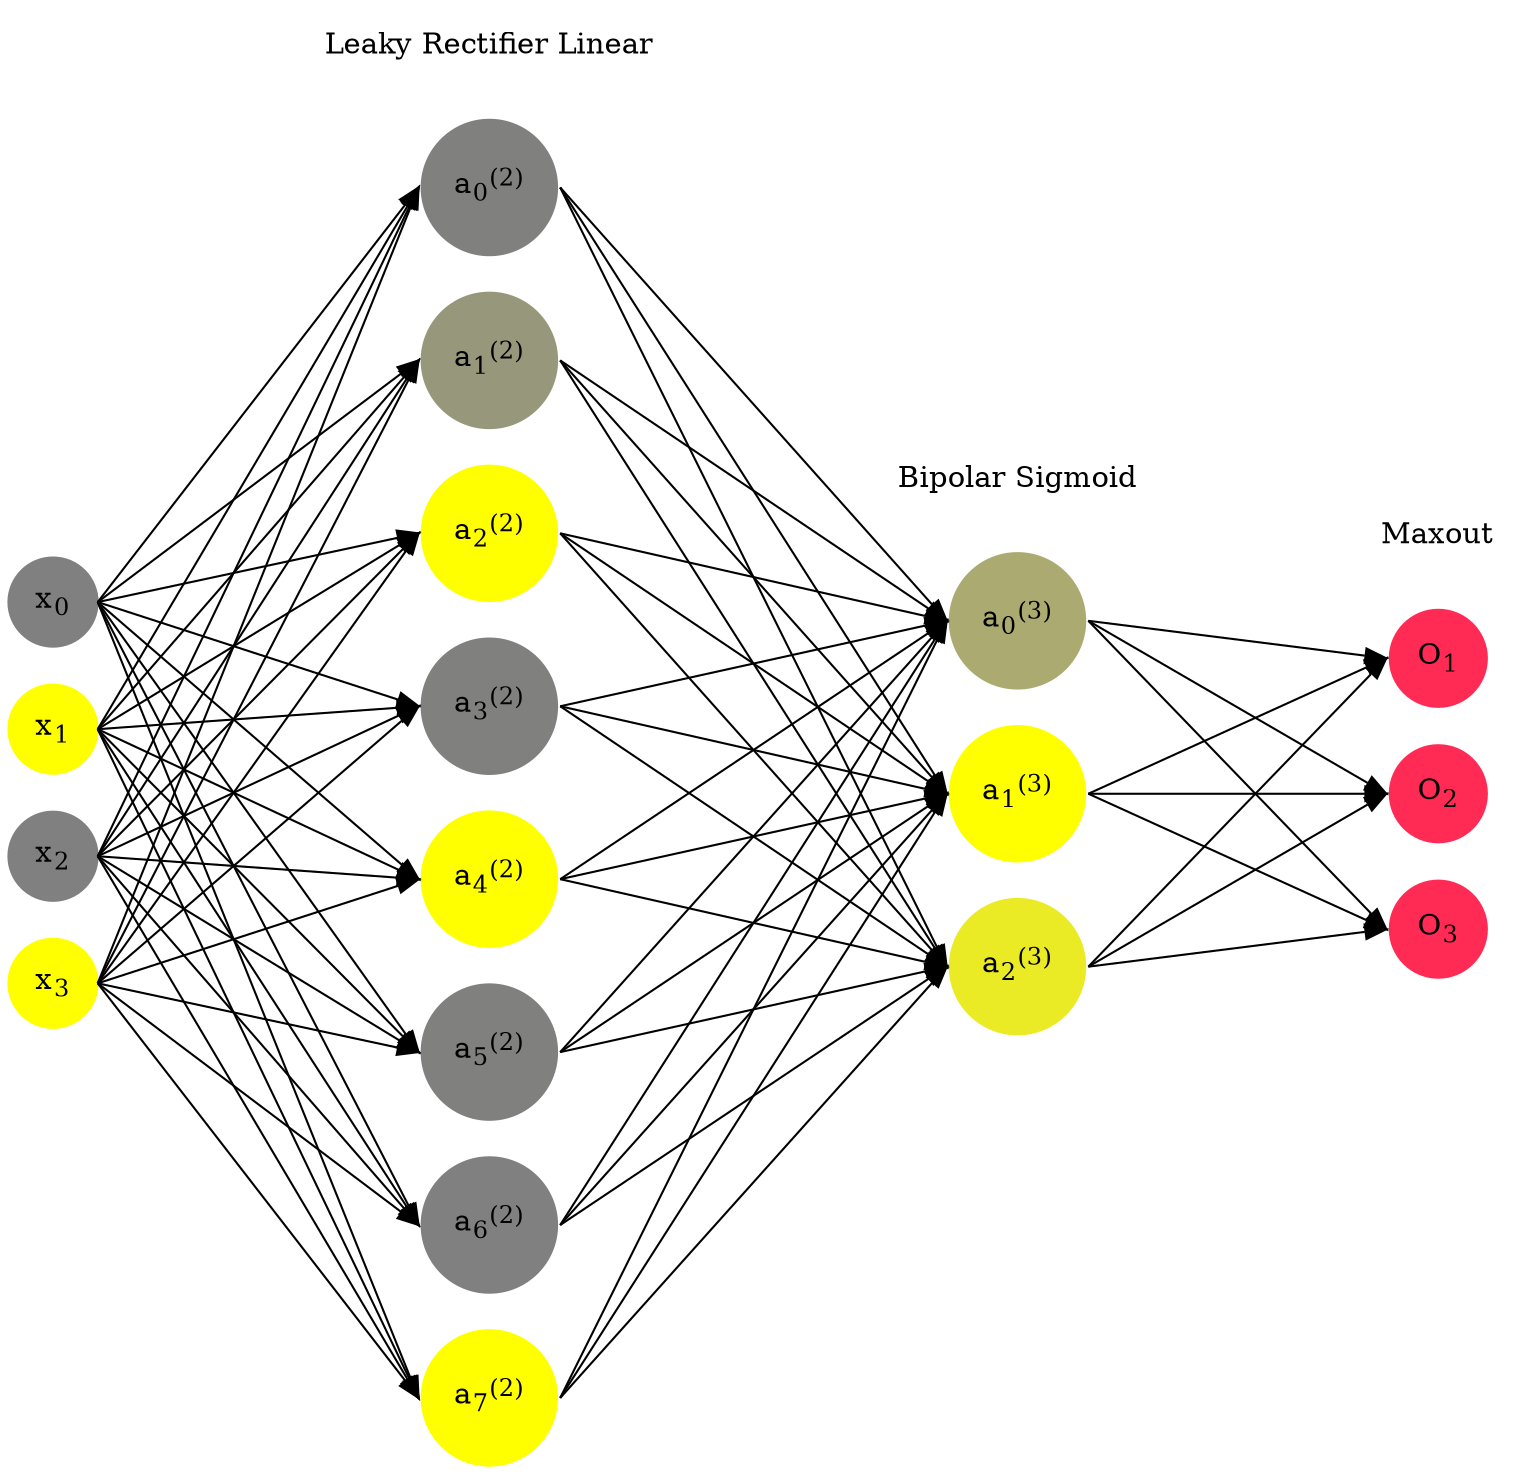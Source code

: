 digraph G {
	rankdir = LR;
	splines=false;
	edge[style=invis];
	ranksep= 1.4;
	{
	node [shape=circle, color="0.1667, 0.0, 0.5", style=filled, fillcolor="0.1667, 0.0, 0.5"];
	x0 [label=<x<sub>0</sub>>];
	}
	{
	node [shape=circle, color="0.1667, 1.0, 1.0", style=filled, fillcolor="0.1667, 1.0, 1.0"];
	x1 [label=<x<sub>1</sub>>];
	}
	{
	node [shape=circle, color="0.1667, 0.0, 0.5", style=filled, fillcolor="0.1667, 0.0, 0.5"];
	x2 [label=<x<sub>2</sub>>];
	}
	{
	node [shape=circle, color="0.1667, 1.0, 1.0", style=filled, fillcolor="0.1667, 1.0, 1.0"];
	x3 [label=<x<sub>3</sub>>];
	}
	{
	node [shape=circle, color="0.1667, 0.001081, 0.500541", style=filled, fillcolor="0.1667, 0.001081, 0.500541"];
	a02 [label=<a<sub>0</sub><sup>(2)</sup>>];
	}
	{
	node [shape=circle, color="0.1667, 0.184103, 0.592052", style=filled, fillcolor="0.1667, 0.184103, 0.592052"];
	a12 [label=<a<sub>1</sub><sup>(2)</sup>>];
	}
	{
	node [shape=circle, color="0.1667, 1.361939, 1.180970", style=filled, fillcolor="0.1667, 1.361939, 1.180970"];
	a22 [label=<a<sub>2</sub><sup>(2)</sup>>];
	}
	{
	node [shape=circle, color="0.1667, 0.000182, 0.500091", style=filled, fillcolor="0.1667, 0.000182, 0.500091"];
	a32 [label=<a<sub>3</sub><sup>(2)</sup>>];
	}
	{
	node [shape=circle, color="0.1667, 1.668907, 1.334453", style=filled, fillcolor="0.1667, 1.668907, 1.334453"];
	a42 [label=<a<sub>4</sub><sup>(2)</sup>>];
	}
	{
	node [shape=circle, color="0.1667, 0.000710, 0.500355", style=filled, fillcolor="0.1667, 0.000710, 0.500355"];
	a52 [label=<a<sub>5</sub><sup>(2)</sup>>];
	}
	{
	node [shape=circle, color="0.1667, 0.000405, 0.500203", style=filled, fillcolor="0.1667, 0.000405, 0.500203"];
	a62 [label=<a<sub>6</sub><sup>(2)</sup>>];
	}
	{
	node [shape=circle, color="0.1667, 3.340254, 2.170127", style=filled, fillcolor="0.1667, 3.340254, 2.170127"];
	a72 [label=<a<sub>7</sub><sup>(2)</sup>>];
	}
	{
	node [shape=circle, color="0.1667, 0.337563, 0.668781", style=filled, fillcolor="0.1667, 0.337563, 0.668781"];
	a03 [label=<a<sub>0</sub><sup>(3)</sup>>];
	}
	{
	node [shape=circle, color="0.1667, 0.999346, 0.999673", style=filled, fillcolor="0.1667, 0.999346, 0.999673"];
	a13 [label=<a<sub>1</sub><sup>(3)</sup>>];
	}
	{
	node [shape=circle, color="0.1667, 0.839593, 0.919796", style=filled, fillcolor="0.1667, 0.839593, 0.919796"];
	a23 [label=<a<sub>2</sub><sup>(3)</sup>>];
	}
	{
	node [shape=circle, color="0.9667, 0.83, 1.0", style=filled, fillcolor="0.9667, 0.83, 1.0"];
	O1 [label=<O<sub>1</sub>>];
	}
	{
	node [shape=circle, color="0.9667, 0.83, 1.0", style=filled, fillcolor="0.9667, 0.83, 1.0"];
	O2 [label=<O<sub>2</sub>>];
	}
	{
	node [shape=circle, color="0.9667, 0.83, 1.0", style=filled, fillcolor="0.9667, 0.83, 1.0"];
	O3 [label=<O<sub>3</sub>>];
	}
	{
	rank=same;
	x0->x1->x2->x3;
	}
	{
	rank=same;
	a02->a12->a22->a32->a42->a52->a62->a72;
	}
	{
	rank=same;
	a03->a13->a23;
	}
	{
	rank=same;
	O1->O2->O3;
	}
	l1 [shape=plaintext,label="Leaky Rectifier Linear"];
	l1->a02;
	{rank=same; l1;a02};
	l2 [shape=plaintext,label="Bipolar Sigmoid"];
	l2->a03;
	{rank=same; l2;a03};
	l3 [shape=plaintext,label="Maxout"];
	l3->O1;
	{rank=same; l3;O1};
edge[style=solid, tailport=e, headport=w];
	{x0;x1;x2;x3} -> {a02;a12;a22;a32;a42;a52;a62;a72};
	{a02;a12;a22;a32;a42;a52;a62;a72} -> {a03;a13;a23};
	{a03;a13;a23} -> {O1,O2,O3};
}